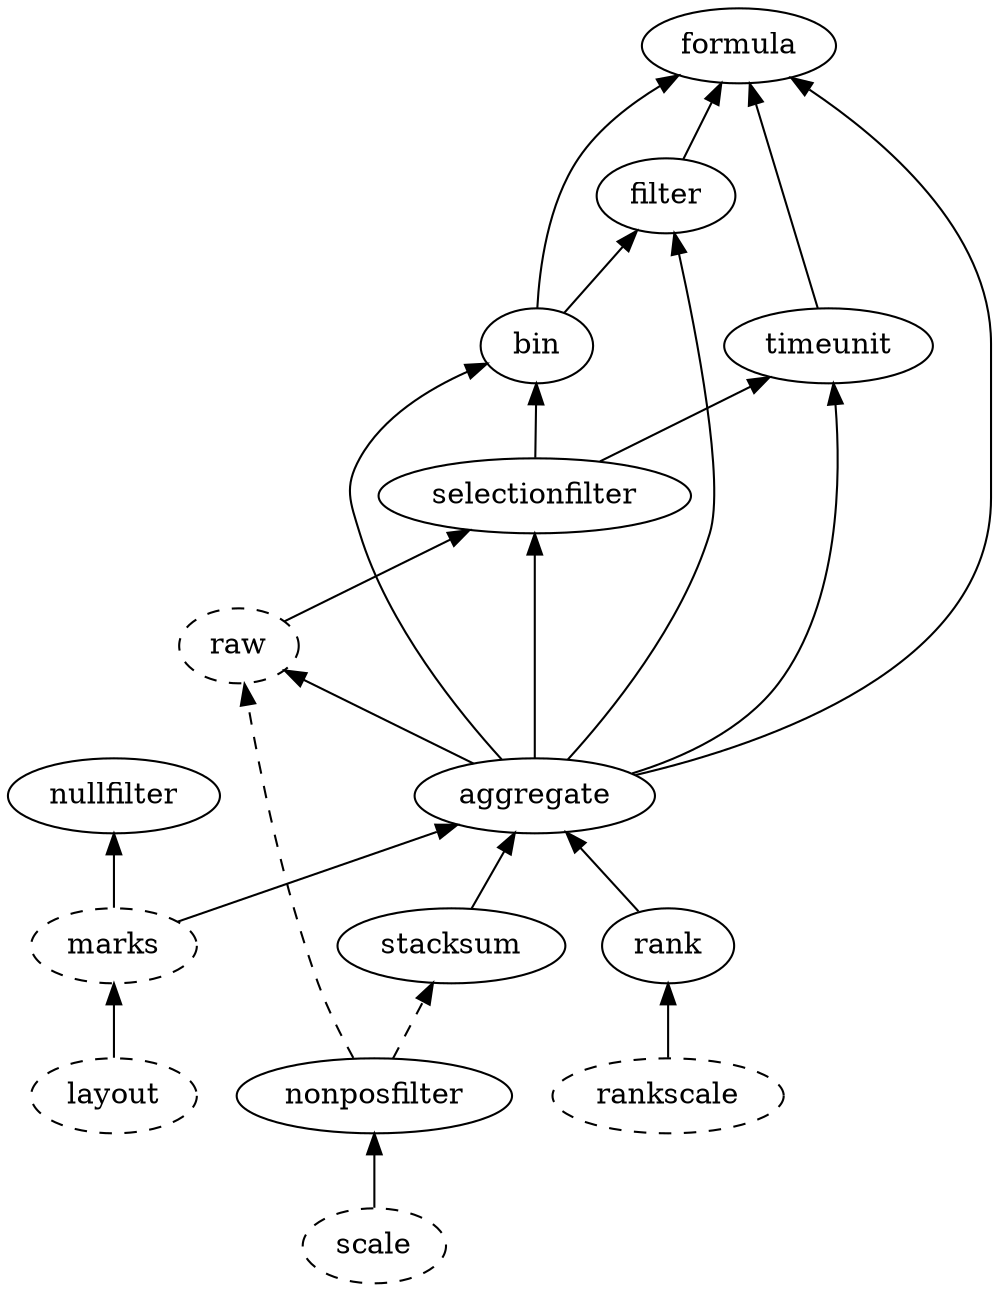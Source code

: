 digraph G {
	rankdir=BT;

	scale [style="dashed"]
    	marks [style="dashed"]
	rankscale [style="dashed"]
	raw [style="dashed"]
	layout [style="dashed"]

	filter -> formula  // filter computed values

	//nonposfilter -> formula

	//nullfilter -> formula  // automatic nullfilter

	formula // formula has no dependencies

	timeunit -> formula

	aggregate -> filter // filtered aggregate
	aggregate -> bin // group by bin
	aggregate -> formula // aggregate of computed value
	aggregate -> timeunit  // group by time unit
	aggregate -> selectionfilter  // aggregate after filtering

	bin -> formula // bin a computed value
	bin -> filter // we want to compute bin over the filtered data to make sure we have the right bin sized

	stacksum -> aggregate  // we can stack aggregates

	marks -> aggregate
	marks -> nullfilter

	rank -> aggregate
	rankscale -> rank

	selectionfilter -> bin  // selectionfilter comes after binning
	selectionfilter -> timeunit

	scale -> nonposfilter

    	// depends on either of these
	nonposfilter -> raw [style="dashed"]
	nonposfilter -> stacksum [style="dashed"]

	aggregate -> raw
	raw -> selectionfilter

	layout -> marks  // layout can use the same things as marks
}
